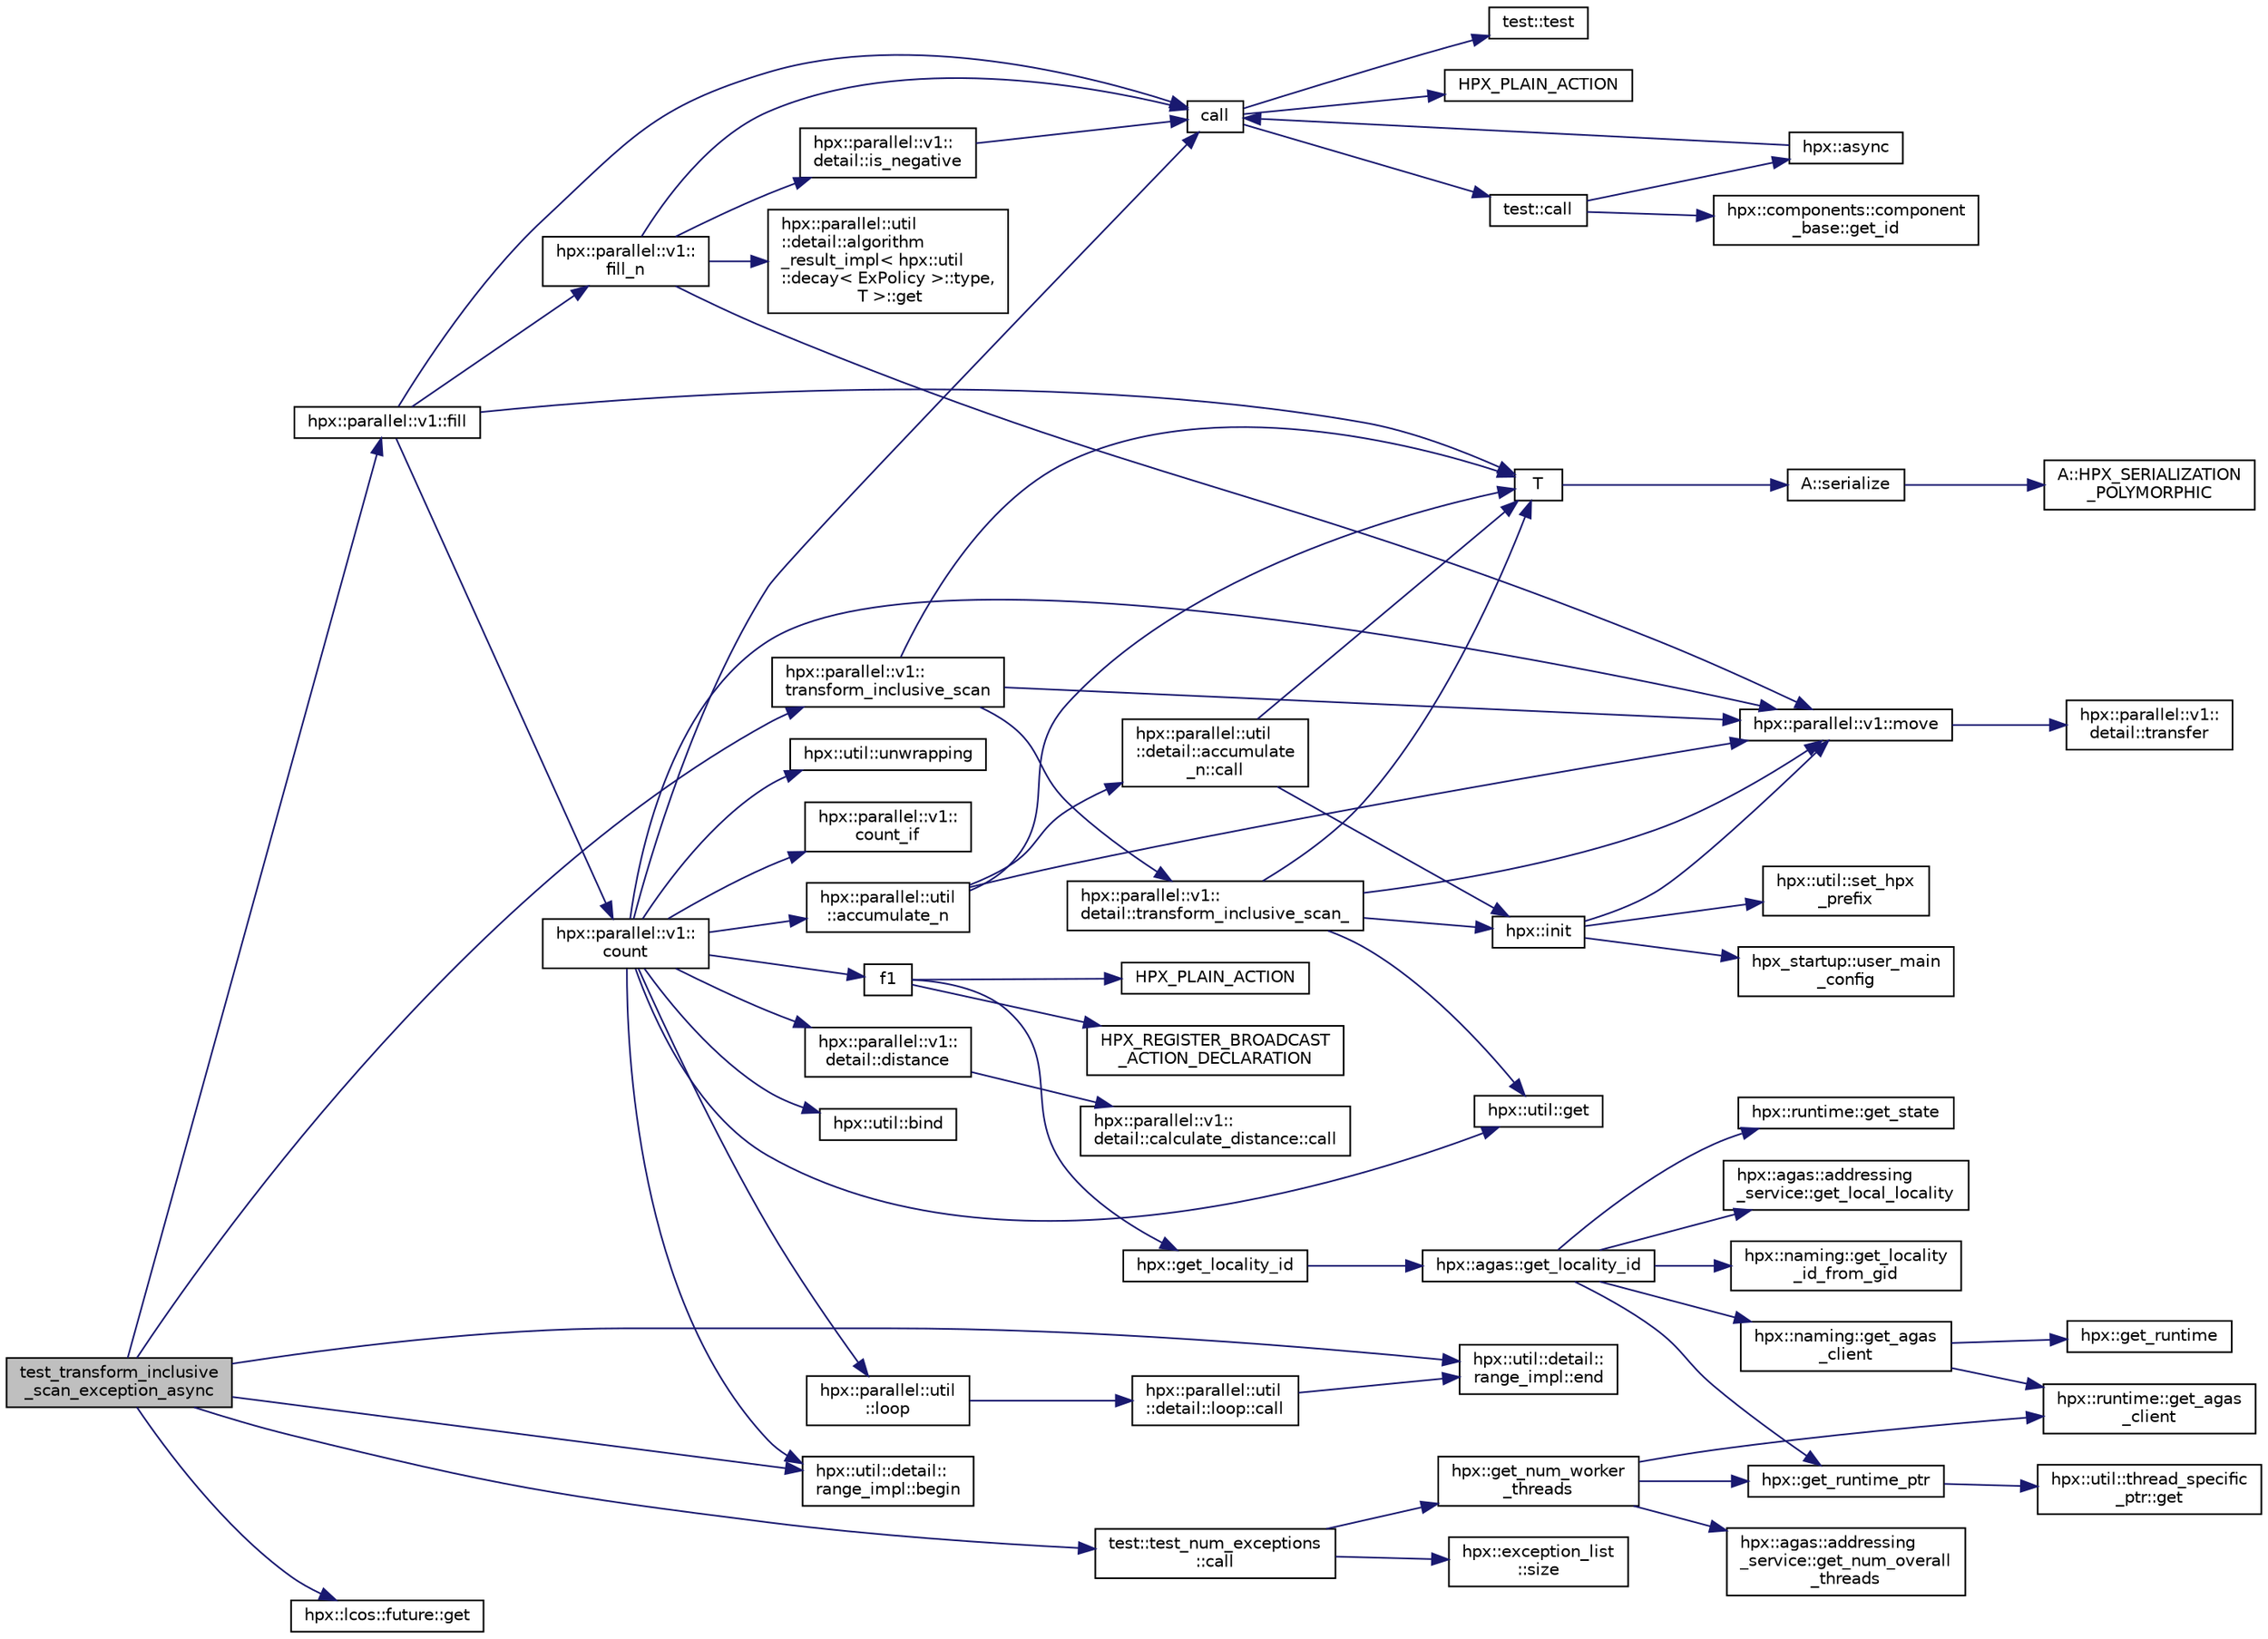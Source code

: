 digraph "test_transform_inclusive_scan_exception_async"
{
  edge [fontname="Helvetica",fontsize="10",labelfontname="Helvetica",labelfontsize="10"];
  node [fontname="Helvetica",fontsize="10",shape=record];
  rankdir="LR";
  Node449 [label="test_transform_inclusive\l_scan_exception_async",height=0.2,width=0.4,color="black", fillcolor="grey75", style="filled", fontcolor="black"];
  Node449 -> Node450 [color="midnightblue",fontsize="10",style="solid",fontname="Helvetica"];
  Node450 [label="hpx::parallel::v1::fill",height=0.2,width=0.4,color="black", fillcolor="white", style="filled",URL="$db/db9/namespacehpx_1_1parallel_1_1v1.html#a2e0f7399daabb5d675c4229ca3d71809"];
  Node450 -> Node451 [color="midnightblue",fontsize="10",style="solid",fontname="Helvetica"];
  Node451 [label="hpx::parallel::v1::\lfill_n",height=0.2,width=0.4,color="black", fillcolor="white", style="filled",URL="$db/db9/namespacehpx_1_1parallel_1_1v1.html#ac0cd28f401b453cbe1425b3f5ebc1b4b"];
  Node451 -> Node452 [color="midnightblue",fontsize="10",style="solid",fontname="Helvetica"];
  Node452 [label="hpx::parallel::v1::\ldetail::is_negative",height=0.2,width=0.4,color="black", fillcolor="white", style="filled",URL="$d2/ddd/namespacehpx_1_1parallel_1_1v1_1_1detail.html#adf2e40fc4b20ad0fd442ee3118a4d527"];
  Node452 -> Node453 [color="midnightblue",fontsize="10",style="solid",fontname="Helvetica"];
  Node453 [label="call",height=0.2,width=0.4,color="black", fillcolor="white", style="filled",URL="$d2/d67/promise__1620_8cpp.html#a58357f0b82bc761e1d0b9091ed563a70"];
  Node453 -> Node454 [color="midnightblue",fontsize="10",style="solid",fontname="Helvetica"];
  Node454 [label="test::test",height=0.2,width=0.4,color="black", fillcolor="white", style="filled",URL="$d8/d89/structtest.html#ab42d5ece712d716b04cb3f686f297a26"];
  Node453 -> Node455 [color="midnightblue",fontsize="10",style="solid",fontname="Helvetica"];
  Node455 [label="HPX_PLAIN_ACTION",height=0.2,width=0.4,color="black", fillcolor="white", style="filled",URL="$d2/d67/promise__1620_8cpp.html#ab96aab827a4b1fcaf66cfe0ba83fef23"];
  Node453 -> Node456 [color="midnightblue",fontsize="10",style="solid",fontname="Helvetica"];
  Node456 [label="test::call",height=0.2,width=0.4,color="black", fillcolor="white", style="filled",URL="$d8/d89/structtest.html#aeb29e7ed6518b9426ccf1344c52620ae"];
  Node456 -> Node457 [color="midnightblue",fontsize="10",style="solid",fontname="Helvetica"];
  Node457 [label="hpx::async",height=0.2,width=0.4,color="black", fillcolor="white", style="filled",URL="$d8/d83/namespacehpx.html#acb7d8e37b73b823956ce144f9a57eaa4"];
  Node457 -> Node453 [color="midnightblue",fontsize="10",style="solid",fontname="Helvetica"];
  Node456 -> Node458 [color="midnightblue",fontsize="10",style="solid",fontname="Helvetica"];
  Node458 [label="hpx::components::component\l_base::get_id",height=0.2,width=0.4,color="black", fillcolor="white", style="filled",URL="$d2/de6/classhpx_1_1components_1_1component__base.html#a4c8fd93514039bdf01c48d66d82b19cd"];
  Node451 -> Node459 [color="midnightblue",fontsize="10",style="solid",fontname="Helvetica"];
  Node459 [label="hpx::parallel::util\l::detail::algorithm\l_result_impl\< hpx::util\l::decay\< ExPolicy \>::type,\l T \>::get",height=0.2,width=0.4,color="black", fillcolor="white", style="filled",URL="$d2/d42/structhpx_1_1parallel_1_1util_1_1detail_1_1algorithm__result__impl.html#ab5b051e8ec74eff5e0e62fd63f5d377e"];
  Node451 -> Node460 [color="midnightblue",fontsize="10",style="solid",fontname="Helvetica"];
  Node460 [label="hpx::parallel::v1::move",height=0.2,width=0.4,color="black", fillcolor="white", style="filled",URL="$db/db9/namespacehpx_1_1parallel_1_1v1.html#aa7c4ede081ce786c9d1eb1adff495cfc"];
  Node460 -> Node461 [color="midnightblue",fontsize="10",style="solid",fontname="Helvetica"];
  Node461 [label="hpx::parallel::v1::\ldetail::transfer",height=0.2,width=0.4,color="black", fillcolor="white", style="filled",URL="$d2/ddd/namespacehpx_1_1parallel_1_1v1_1_1detail.html#ab1b56a05e1885ca7cc7ffa1804dd2f3c"];
  Node451 -> Node453 [color="midnightblue",fontsize="10",style="solid",fontname="Helvetica"];
  Node450 -> Node462 [color="midnightblue",fontsize="10",style="solid",fontname="Helvetica"];
  Node462 [label="hpx::parallel::v1::\lcount",height=0.2,width=0.4,color="black", fillcolor="white", style="filled",URL="$db/db9/namespacehpx_1_1parallel_1_1v1.html#a19d058114a2bd44801aab4176b188e23"];
  Node462 -> Node463 [color="midnightblue",fontsize="10",style="solid",fontname="Helvetica"];
  Node463 [label="hpx::parallel::v1::\lcount_if",height=0.2,width=0.4,color="black", fillcolor="white", style="filled",URL="$db/db9/namespacehpx_1_1parallel_1_1v1.html#ad836ff017ec208c2d6388a9b47b05ce0"];
  Node462 -> Node464 [color="midnightblue",fontsize="10",style="solid",fontname="Helvetica"];
  Node464 [label="f1",height=0.2,width=0.4,color="black", fillcolor="white", style="filled",URL="$d8/d8b/broadcast_8cpp.html#a1751fbd41f2529b84514a9dbd767959a"];
  Node464 -> Node465 [color="midnightblue",fontsize="10",style="solid",fontname="Helvetica"];
  Node465 [label="hpx::get_locality_id",height=0.2,width=0.4,color="black", fillcolor="white", style="filled",URL="$d8/d83/namespacehpx.html#a158d7c54a657bb364c1704033010697b",tooltip="Return the number of the locality this function is being called from. "];
  Node465 -> Node466 [color="midnightblue",fontsize="10",style="solid",fontname="Helvetica"];
  Node466 [label="hpx::agas::get_locality_id",height=0.2,width=0.4,color="black", fillcolor="white", style="filled",URL="$dc/d54/namespacehpx_1_1agas.html#a491cc2ddecdf0f1a9129900caa6a4d3e"];
  Node466 -> Node467 [color="midnightblue",fontsize="10",style="solid",fontname="Helvetica"];
  Node467 [label="hpx::get_runtime_ptr",height=0.2,width=0.4,color="black", fillcolor="white", style="filled",URL="$d8/d83/namespacehpx.html#af29daf2bb3e01b4d6495a1742b6cce64"];
  Node467 -> Node468 [color="midnightblue",fontsize="10",style="solid",fontname="Helvetica"];
  Node468 [label="hpx::util::thread_specific\l_ptr::get",height=0.2,width=0.4,color="black", fillcolor="white", style="filled",URL="$d4/d4c/structhpx_1_1util_1_1thread__specific__ptr.html#a3b27d8520710478aa41d1f74206bdba9"];
  Node466 -> Node469 [color="midnightblue",fontsize="10",style="solid",fontname="Helvetica"];
  Node469 [label="hpx::runtime::get_state",height=0.2,width=0.4,color="black", fillcolor="white", style="filled",URL="$d0/d7b/classhpx_1_1runtime.html#ab405f80e060dac95d624520f38b0524c"];
  Node466 -> Node470 [color="midnightblue",fontsize="10",style="solid",fontname="Helvetica"];
  Node470 [label="hpx::naming::get_agas\l_client",height=0.2,width=0.4,color="black", fillcolor="white", style="filled",URL="$d4/dc9/namespacehpx_1_1naming.html#a0408fffd5d34b620712a801b0ae3b032"];
  Node470 -> Node471 [color="midnightblue",fontsize="10",style="solid",fontname="Helvetica"];
  Node471 [label="hpx::get_runtime",height=0.2,width=0.4,color="black", fillcolor="white", style="filled",URL="$d8/d83/namespacehpx.html#aef902cc6c7dd3b9fbadf34d1e850a070"];
  Node470 -> Node472 [color="midnightblue",fontsize="10",style="solid",fontname="Helvetica"];
  Node472 [label="hpx::runtime::get_agas\l_client",height=0.2,width=0.4,color="black", fillcolor="white", style="filled",URL="$d0/d7b/classhpx_1_1runtime.html#aeb5dddd30d6b9861669af8ad44d1a96a"];
  Node466 -> Node473 [color="midnightblue",fontsize="10",style="solid",fontname="Helvetica"];
  Node473 [label="hpx::agas::addressing\l_service::get_local_locality",height=0.2,width=0.4,color="black", fillcolor="white", style="filled",URL="$db/d58/structhpx_1_1agas_1_1addressing__service.html#ab52c19a37c2a7a006c6c15f90ad0539c"];
  Node466 -> Node474 [color="midnightblue",fontsize="10",style="solid",fontname="Helvetica"];
  Node474 [label="hpx::naming::get_locality\l_id_from_gid",height=0.2,width=0.4,color="black", fillcolor="white", style="filled",URL="$d4/dc9/namespacehpx_1_1naming.html#a7fd43037784560bd04fda9b49e33529f"];
  Node464 -> Node475 [color="midnightblue",fontsize="10",style="solid",fontname="Helvetica"];
  Node475 [label="HPX_PLAIN_ACTION",height=0.2,width=0.4,color="black", fillcolor="white", style="filled",URL="$d8/d8b/broadcast_8cpp.html#a19685a0394ce6a99351f7a679f6eeefc"];
  Node464 -> Node476 [color="midnightblue",fontsize="10",style="solid",fontname="Helvetica"];
  Node476 [label="HPX_REGISTER_BROADCAST\l_ACTION_DECLARATION",height=0.2,width=0.4,color="black", fillcolor="white", style="filled",URL="$d7/d38/addressing__service_8cpp.html#a573d764d9cb34eec46a4bdffcf07875f"];
  Node462 -> Node477 [color="midnightblue",fontsize="10",style="solid",fontname="Helvetica"];
  Node477 [label="hpx::parallel::util\l::loop",height=0.2,width=0.4,color="black", fillcolor="white", style="filled",URL="$df/dc6/namespacehpx_1_1parallel_1_1util.html#a3f434e00f42929aac85debb8c5782213"];
  Node477 -> Node478 [color="midnightblue",fontsize="10",style="solid",fontname="Helvetica"];
  Node478 [label="hpx::parallel::util\l::detail::loop::call",height=0.2,width=0.4,color="black", fillcolor="white", style="filled",URL="$da/d06/structhpx_1_1parallel_1_1util_1_1detail_1_1loop.html#a5c5e8dbda782f09cdb7bc2509e3bf09e"];
  Node478 -> Node479 [color="midnightblue",fontsize="10",style="solid",fontname="Helvetica"];
  Node479 [label="hpx::util::detail::\lrange_impl::end",height=0.2,width=0.4,color="black", fillcolor="white", style="filled",URL="$d4/d4a/namespacehpx_1_1util_1_1detail_1_1range__impl.html#afb2ea48b0902f52ee4d8b764807b4316"];
  Node462 -> Node480 [color="midnightblue",fontsize="10",style="solid",fontname="Helvetica"];
  Node480 [label="hpx::util::bind",height=0.2,width=0.4,color="black", fillcolor="white", style="filled",URL="$df/dad/namespacehpx_1_1util.html#ad844caedf82a0173d6909d910c3e48c6"];
  Node462 -> Node460 [color="midnightblue",fontsize="10",style="solid",fontname="Helvetica"];
  Node462 -> Node481 [color="midnightblue",fontsize="10",style="solid",fontname="Helvetica"];
  Node481 [label="hpx::util::get",height=0.2,width=0.4,color="black", fillcolor="white", style="filled",URL="$df/dad/namespacehpx_1_1util.html#a5cbd3c41f03f4d4acaedaa4777e3cc02"];
  Node462 -> Node453 [color="midnightblue",fontsize="10",style="solid",fontname="Helvetica"];
  Node462 -> Node482 [color="midnightblue",fontsize="10",style="solid",fontname="Helvetica"];
  Node482 [label="hpx::parallel::v1::\ldetail::distance",height=0.2,width=0.4,color="black", fillcolor="white", style="filled",URL="$d2/ddd/namespacehpx_1_1parallel_1_1v1_1_1detail.html#a6bea3c6a5f470cad11f27ee6bab4a33f"];
  Node482 -> Node483 [color="midnightblue",fontsize="10",style="solid",fontname="Helvetica"];
  Node483 [label="hpx::parallel::v1::\ldetail::calculate_distance::call",height=0.2,width=0.4,color="black", fillcolor="white", style="filled",URL="$db/dfa/structhpx_1_1parallel_1_1v1_1_1detail_1_1calculate__distance.html#a950a6627830a7d019ac0e734b0a447bf"];
  Node462 -> Node484 [color="midnightblue",fontsize="10",style="solid",fontname="Helvetica"];
  Node484 [label="hpx::util::unwrapping",height=0.2,width=0.4,color="black", fillcolor="white", style="filled",URL="$df/dad/namespacehpx_1_1util.html#a7529d9ac687684c33403cdd1f9cef8e4"];
  Node462 -> Node485 [color="midnightblue",fontsize="10",style="solid",fontname="Helvetica"];
  Node485 [label="hpx::parallel::util\l::accumulate_n",height=0.2,width=0.4,color="black", fillcolor="white", style="filled",URL="$df/dc6/namespacehpx_1_1parallel_1_1util.html#af19f9a2722f97c2247ea5d0dbb5e2d25"];
  Node485 -> Node486 [color="midnightblue",fontsize="10",style="solid",fontname="Helvetica"];
  Node486 [label="hpx::parallel::util\l::detail::accumulate\l_n::call",height=0.2,width=0.4,color="black", fillcolor="white", style="filled",URL="$d8/d3b/structhpx_1_1parallel_1_1util_1_1detail_1_1accumulate__n.html#a765aceb8ab313fc92f7c4aaf70ccca8f"];
  Node486 -> Node487 [color="midnightblue",fontsize="10",style="solid",fontname="Helvetica"];
  Node487 [label="hpx::init",height=0.2,width=0.4,color="black", fillcolor="white", style="filled",URL="$d8/d83/namespacehpx.html#a3c694ea960b47c56b33351ba16e3d76b",tooltip="Main entry point for launching the HPX runtime system. "];
  Node487 -> Node488 [color="midnightblue",fontsize="10",style="solid",fontname="Helvetica"];
  Node488 [label="hpx::util::set_hpx\l_prefix",height=0.2,width=0.4,color="black", fillcolor="white", style="filled",URL="$df/dad/namespacehpx_1_1util.html#ae40a23c1ba0a48d9304dcf717a95793e"];
  Node487 -> Node489 [color="midnightblue",fontsize="10",style="solid",fontname="Helvetica"];
  Node489 [label="hpx_startup::user_main\l_config",height=0.2,width=0.4,color="black", fillcolor="white", style="filled",URL="$d3/dd2/namespacehpx__startup.html#aaac571d88bd3912a4225a23eb3261637"];
  Node487 -> Node460 [color="midnightblue",fontsize="10",style="solid",fontname="Helvetica"];
  Node486 -> Node490 [color="midnightblue",fontsize="10",style="solid",fontname="Helvetica"];
  Node490 [label="T",height=0.2,width=0.4,color="black", fillcolor="white", style="filled",URL="$db/d33/polymorphic__semiintrusive__template_8cpp.html#ad187658f9cb91c1312b39ae7e896f1ea"];
  Node490 -> Node491 [color="midnightblue",fontsize="10",style="solid",fontname="Helvetica"];
  Node491 [label="A::serialize",height=0.2,width=0.4,color="black", fillcolor="white", style="filled",URL="$d7/da0/struct_a.html#a5f5c287cf471e274ed9dda0da1592212"];
  Node491 -> Node492 [color="midnightblue",fontsize="10",style="solid",fontname="Helvetica"];
  Node492 [label="A::HPX_SERIALIZATION\l_POLYMORPHIC",height=0.2,width=0.4,color="black", fillcolor="white", style="filled",URL="$d7/da0/struct_a.html#ada978cc156cebbafddb1f3aa4c01918c"];
  Node485 -> Node460 [color="midnightblue",fontsize="10",style="solid",fontname="Helvetica"];
  Node485 -> Node490 [color="midnightblue",fontsize="10",style="solid",fontname="Helvetica"];
  Node462 -> Node493 [color="midnightblue",fontsize="10",style="solid",fontname="Helvetica"];
  Node493 [label="hpx::util::detail::\lrange_impl::begin",height=0.2,width=0.4,color="black", fillcolor="white", style="filled",URL="$d4/d4a/namespacehpx_1_1util_1_1detail_1_1range__impl.html#a31e165df2b865cdd961f35ce938db41a"];
  Node450 -> Node490 [color="midnightblue",fontsize="10",style="solid",fontname="Helvetica"];
  Node450 -> Node453 [color="midnightblue",fontsize="10",style="solid",fontname="Helvetica"];
  Node449 -> Node493 [color="midnightblue",fontsize="10",style="solid",fontname="Helvetica"];
  Node449 -> Node479 [color="midnightblue",fontsize="10",style="solid",fontname="Helvetica"];
  Node449 -> Node494 [color="midnightblue",fontsize="10",style="solid",fontname="Helvetica"];
  Node494 [label="hpx::parallel::v1::\ltransform_inclusive_scan",height=0.2,width=0.4,color="black", fillcolor="white", style="filled",URL="$db/db9/namespacehpx_1_1parallel_1_1v1.html#a672d18d8d7a3b4e53e9e75c2cf390e76"];
  Node494 -> Node495 [color="midnightblue",fontsize="10",style="solid",fontname="Helvetica"];
  Node495 [label="hpx::parallel::v1::\ldetail::transform_inclusive_scan_",height=0.2,width=0.4,color="black", fillcolor="white", style="filled",URL="$d2/ddd/namespacehpx_1_1parallel_1_1v1_1_1detail.html#a196a954755283905c908f657c9dbb161"];
  Node495 -> Node481 [color="midnightblue",fontsize="10",style="solid",fontname="Helvetica"];
  Node495 -> Node460 [color="midnightblue",fontsize="10",style="solid",fontname="Helvetica"];
  Node495 -> Node490 [color="midnightblue",fontsize="10",style="solid",fontname="Helvetica"];
  Node495 -> Node487 [color="midnightblue",fontsize="10",style="solid",fontname="Helvetica"];
  Node494 -> Node460 [color="midnightblue",fontsize="10",style="solid",fontname="Helvetica"];
  Node494 -> Node490 [color="midnightblue",fontsize="10",style="solid",fontname="Helvetica"];
  Node449 -> Node496 [color="midnightblue",fontsize="10",style="solid",fontname="Helvetica"];
  Node496 [label="hpx::lcos::future::get",height=0.2,width=0.4,color="black", fillcolor="white", style="filled",URL="$d0/d33/classhpx_1_1lcos_1_1future.html#a8c28269486d5620ac48af349f17bb41c"];
  Node449 -> Node497 [color="midnightblue",fontsize="10",style="solid",fontname="Helvetica"];
  Node497 [label="test::test_num_exceptions\l::call",height=0.2,width=0.4,color="black", fillcolor="white", style="filled",URL="$da/ddb/structtest_1_1test__num__exceptions.html#a2c1e3b76f9abd4d358ae0258203b90b7"];
  Node497 -> Node498 [color="midnightblue",fontsize="10",style="solid",fontname="Helvetica"];
  Node498 [label="hpx::exception_list\l::size",height=0.2,width=0.4,color="black", fillcolor="white", style="filled",URL="$d2/def/classhpx_1_1exception__list.html#ae4e3e1b70e8185033656d891749a234e"];
  Node497 -> Node499 [color="midnightblue",fontsize="10",style="solid",fontname="Helvetica"];
  Node499 [label="hpx::get_num_worker\l_threads",height=0.2,width=0.4,color="black", fillcolor="white", style="filled",URL="$d8/d83/namespacehpx.html#ae0cb050327ed37e6863061bd1761409e",tooltip="Return the number of worker OS- threads used to execute HPX threads. "];
  Node499 -> Node467 [color="midnightblue",fontsize="10",style="solid",fontname="Helvetica"];
  Node499 -> Node472 [color="midnightblue",fontsize="10",style="solid",fontname="Helvetica"];
  Node499 -> Node500 [color="midnightblue",fontsize="10",style="solid",fontname="Helvetica"];
  Node500 [label="hpx::agas::addressing\l_service::get_num_overall\l_threads",height=0.2,width=0.4,color="black", fillcolor="white", style="filled",URL="$db/d58/structhpx_1_1agas_1_1addressing__service.html#a55800470ad2b28e283653df58d59ec49"];
}
